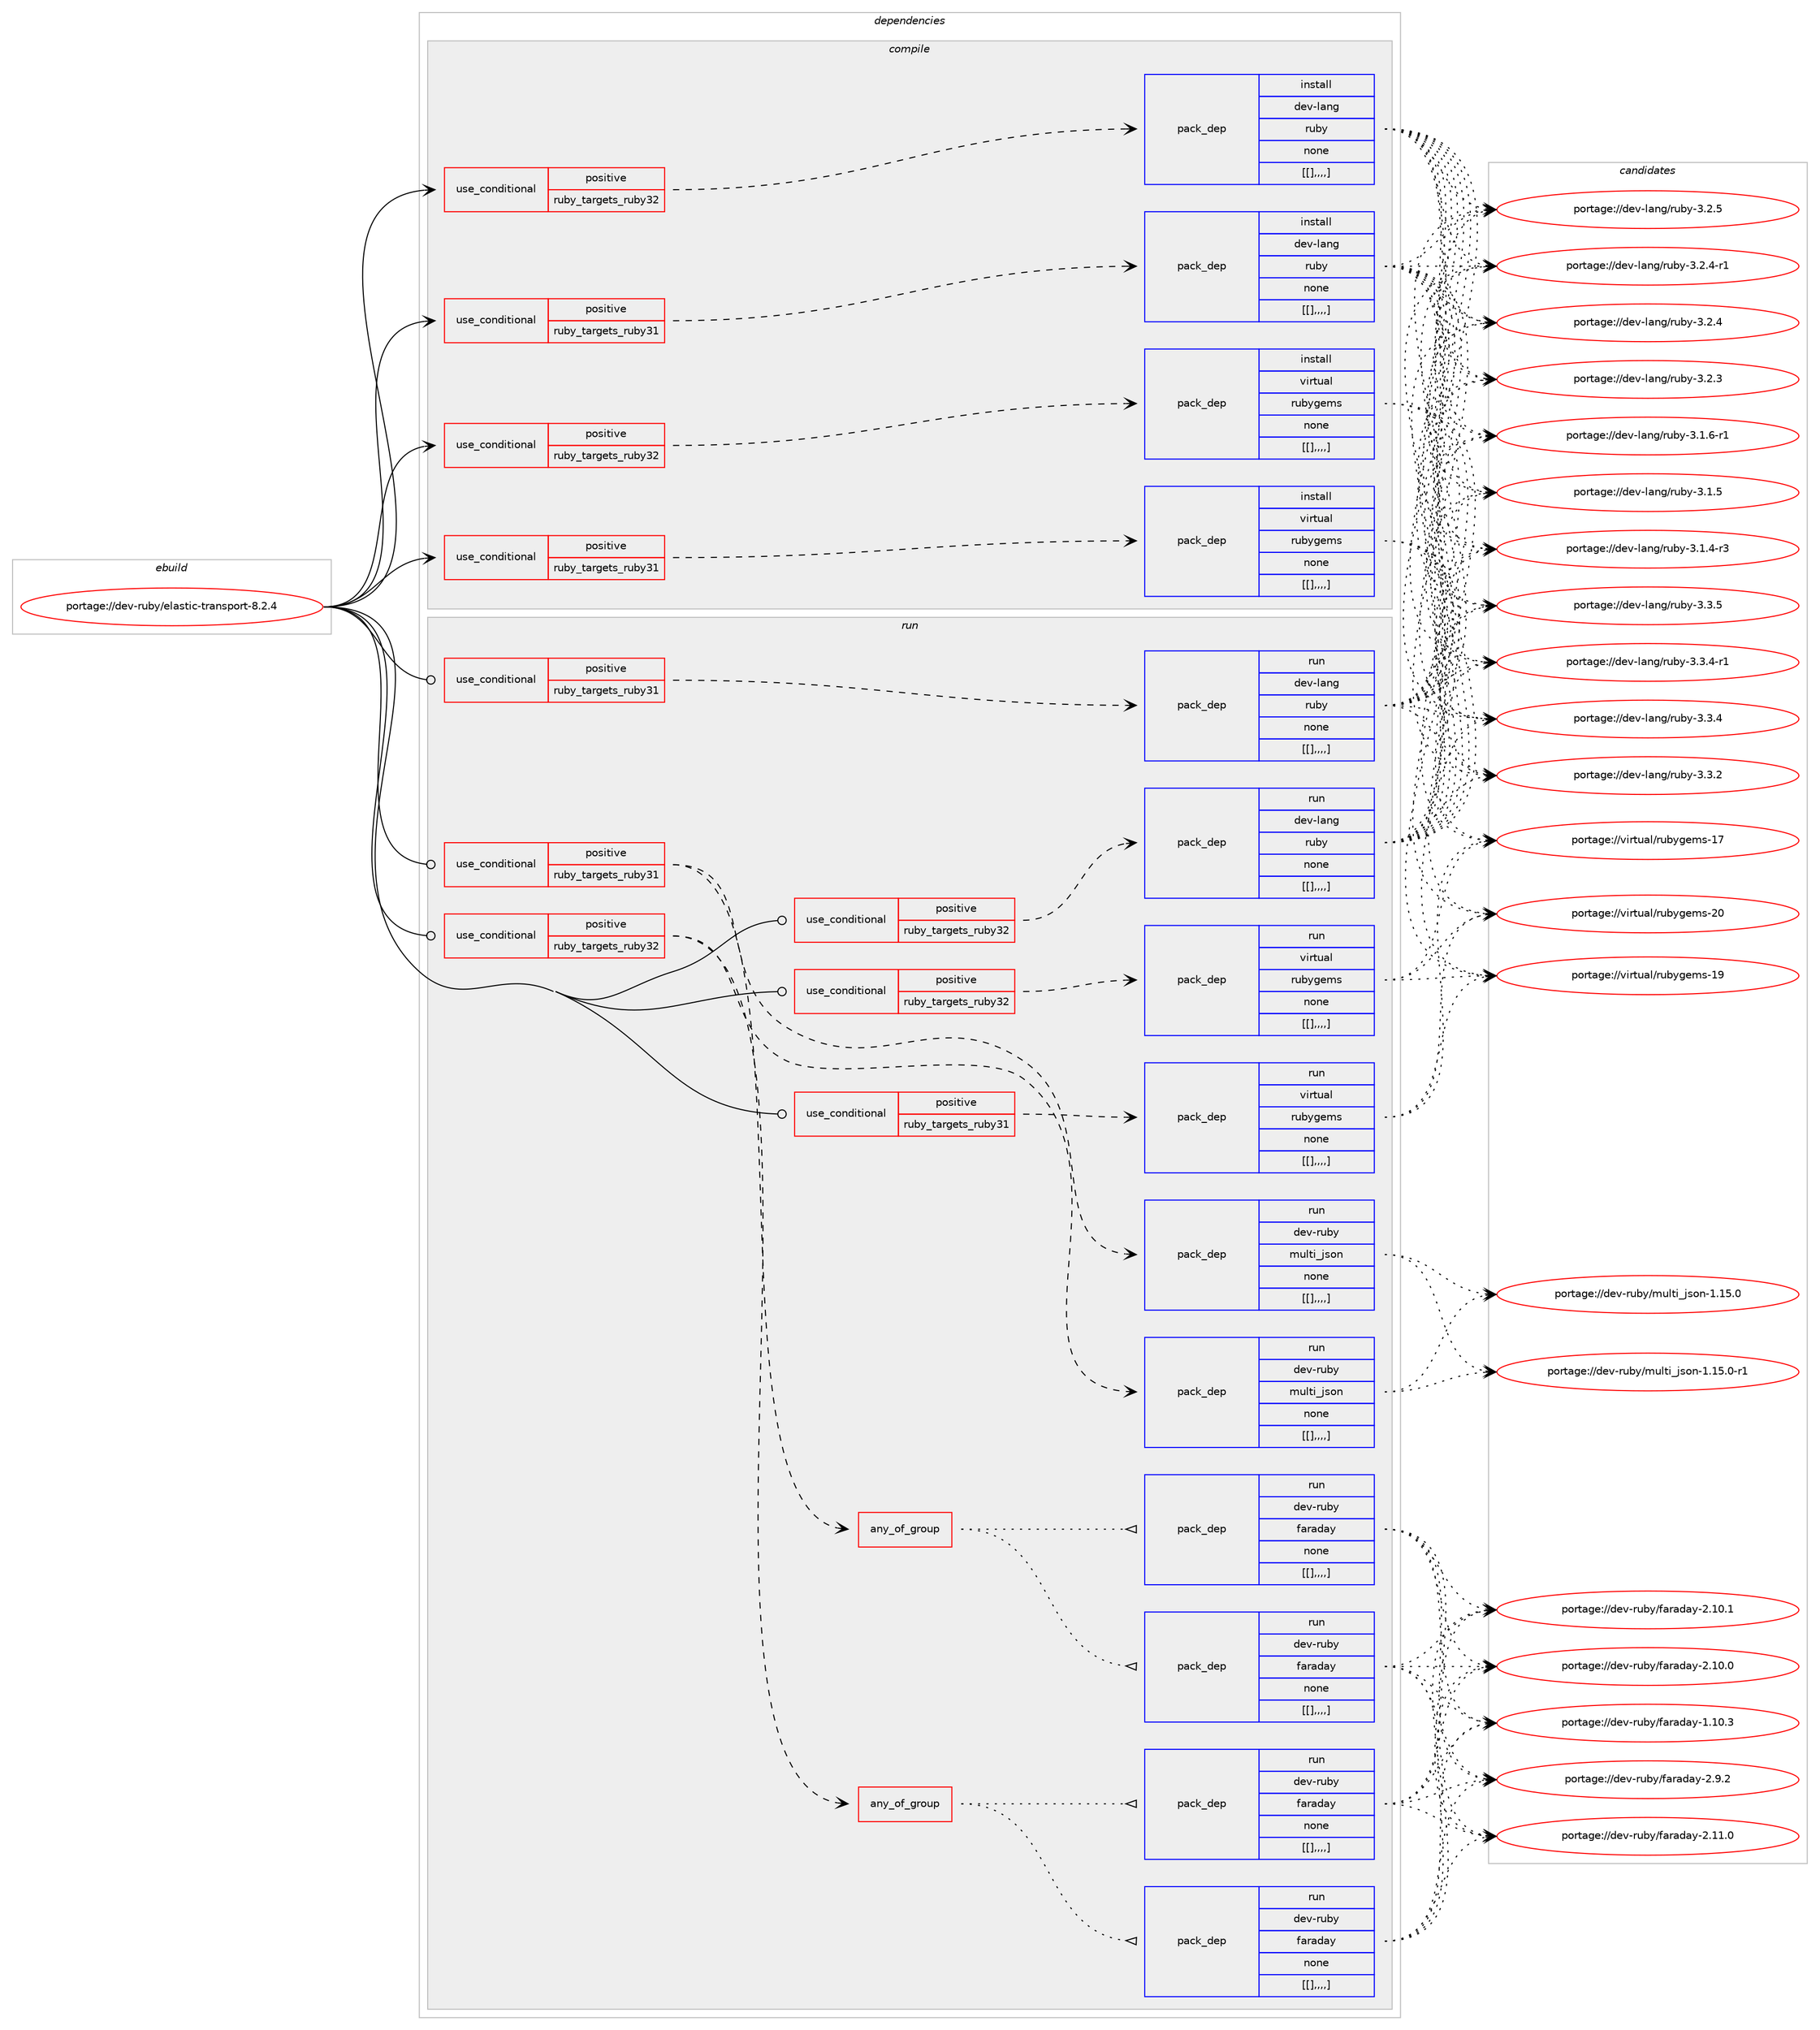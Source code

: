 digraph prolog {

# *************
# Graph options
# *************

newrank=true;
concentrate=true;
compound=true;
graph [rankdir=LR,fontname=Helvetica,fontsize=10,ranksep=1.5];#, ranksep=2.5, nodesep=0.2];
edge  [arrowhead=vee];
node  [fontname=Helvetica,fontsize=10];

# **********
# The ebuild
# **********

subgraph cluster_leftcol {
color=gray;
label=<<i>ebuild</i>>;
id [label="portage://dev-ruby/elastic-transport-8.2.4", color=red, width=4, href="../dev-ruby/elastic-transport-8.2.4.svg"];
}

# ****************
# The dependencies
# ****************

subgraph cluster_midcol {
color=gray;
label=<<i>dependencies</i>>;
subgraph cluster_compile {
fillcolor="#eeeeee";
style=filled;
label=<<i>compile</i>>;
subgraph cond48197 {
dependency184702 [label=<<TABLE BORDER="0" CELLBORDER="1" CELLSPACING="0" CELLPADDING="4"><TR><TD ROWSPAN="3" CELLPADDING="10">use_conditional</TD></TR><TR><TD>positive</TD></TR><TR><TD>ruby_targets_ruby31</TD></TR></TABLE>>, shape=none, color=red];
subgraph pack135206 {
dependency184703 [label=<<TABLE BORDER="0" CELLBORDER="1" CELLSPACING="0" CELLPADDING="4" WIDTH="220"><TR><TD ROWSPAN="6" CELLPADDING="30">pack_dep</TD></TR><TR><TD WIDTH="110">install</TD></TR><TR><TD>dev-lang</TD></TR><TR><TD>ruby</TD></TR><TR><TD>none</TD></TR><TR><TD>[[],,,,]</TD></TR></TABLE>>, shape=none, color=blue];
}
dependency184702:e -> dependency184703:w [weight=20,style="dashed",arrowhead="vee"];
}
id:e -> dependency184702:w [weight=20,style="solid",arrowhead="vee"];
subgraph cond48198 {
dependency184704 [label=<<TABLE BORDER="0" CELLBORDER="1" CELLSPACING="0" CELLPADDING="4"><TR><TD ROWSPAN="3" CELLPADDING="10">use_conditional</TD></TR><TR><TD>positive</TD></TR><TR><TD>ruby_targets_ruby31</TD></TR></TABLE>>, shape=none, color=red];
subgraph pack135207 {
dependency184705 [label=<<TABLE BORDER="0" CELLBORDER="1" CELLSPACING="0" CELLPADDING="4" WIDTH="220"><TR><TD ROWSPAN="6" CELLPADDING="30">pack_dep</TD></TR><TR><TD WIDTH="110">install</TD></TR><TR><TD>virtual</TD></TR><TR><TD>rubygems</TD></TR><TR><TD>none</TD></TR><TR><TD>[[],,,,]</TD></TR></TABLE>>, shape=none, color=blue];
}
dependency184704:e -> dependency184705:w [weight=20,style="dashed",arrowhead="vee"];
}
id:e -> dependency184704:w [weight=20,style="solid",arrowhead="vee"];
subgraph cond48199 {
dependency184706 [label=<<TABLE BORDER="0" CELLBORDER="1" CELLSPACING="0" CELLPADDING="4"><TR><TD ROWSPAN="3" CELLPADDING="10">use_conditional</TD></TR><TR><TD>positive</TD></TR><TR><TD>ruby_targets_ruby32</TD></TR></TABLE>>, shape=none, color=red];
subgraph pack135208 {
dependency184707 [label=<<TABLE BORDER="0" CELLBORDER="1" CELLSPACING="0" CELLPADDING="4" WIDTH="220"><TR><TD ROWSPAN="6" CELLPADDING="30">pack_dep</TD></TR><TR><TD WIDTH="110">install</TD></TR><TR><TD>dev-lang</TD></TR><TR><TD>ruby</TD></TR><TR><TD>none</TD></TR><TR><TD>[[],,,,]</TD></TR></TABLE>>, shape=none, color=blue];
}
dependency184706:e -> dependency184707:w [weight=20,style="dashed",arrowhead="vee"];
}
id:e -> dependency184706:w [weight=20,style="solid",arrowhead="vee"];
subgraph cond48200 {
dependency184708 [label=<<TABLE BORDER="0" CELLBORDER="1" CELLSPACING="0" CELLPADDING="4"><TR><TD ROWSPAN="3" CELLPADDING="10">use_conditional</TD></TR><TR><TD>positive</TD></TR><TR><TD>ruby_targets_ruby32</TD></TR></TABLE>>, shape=none, color=red];
subgraph pack135209 {
dependency184709 [label=<<TABLE BORDER="0" CELLBORDER="1" CELLSPACING="0" CELLPADDING="4" WIDTH="220"><TR><TD ROWSPAN="6" CELLPADDING="30">pack_dep</TD></TR><TR><TD WIDTH="110">install</TD></TR><TR><TD>virtual</TD></TR><TR><TD>rubygems</TD></TR><TR><TD>none</TD></TR><TR><TD>[[],,,,]</TD></TR></TABLE>>, shape=none, color=blue];
}
dependency184708:e -> dependency184709:w [weight=20,style="dashed",arrowhead="vee"];
}
id:e -> dependency184708:w [weight=20,style="solid",arrowhead="vee"];
}
subgraph cluster_compileandrun {
fillcolor="#eeeeee";
style=filled;
label=<<i>compile and run</i>>;
}
subgraph cluster_run {
fillcolor="#eeeeee";
style=filled;
label=<<i>run</i>>;
subgraph cond48201 {
dependency184710 [label=<<TABLE BORDER="0" CELLBORDER="1" CELLSPACING="0" CELLPADDING="4"><TR><TD ROWSPAN="3" CELLPADDING="10">use_conditional</TD></TR><TR><TD>positive</TD></TR><TR><TD>ruby_targets_ruby31</TD></TR></TABLE>>, shape=none, color=red];
subgraph any1149 {
dependency184711 [label=<<TABLE BORDER="0" CELLBORDER="1" CELLSPACING="0" CELLPADDING="4"><TR><TD CELLPADDING="10">any_of_group</TD></TR></TABLE>>, shape=none, color=red];subgraph pack135210 {
dependency184712 [label=<<TABLE BORDER="0" CELLBORDER="1" CELLSPACING="0" CELLPADDING="4" WIDTH="220"><TR><TD ROWSPAN="6" CELLPADDING="30">pack_dep</TD></TR><TR><TD WIDTH="110">run</TD></TR><TR><TD>dev-ruby</TD></TR><TR><TD>faraday</TD></TR><TR><TD>none</TD></TR><TR><TD>[[],,,,]</TD></TR></TABLE>>, shape=none, color=blue];
}
dependency184711:e -> dependency184712:w [weight=20,style="dotted",arrowhead="oinv"];
subgraph pack135211 {
dependency184713 [label=<<TABLE BORDER="0" CELLBORDER="1" CELLSPACING="0" CELLPADDING="4" WIDTH="220"><TR><TD ROWSPAN="6" CELLPADDING="30">pack_dep</TD></TR><TR><TD WIDTH="110">run</TD></TR><TR><TD>dev-ruby</TD></TR><TR><TD>faraday</TD></TR><TR><TD>none</TD></TR><TR><TD>[[],,,,]</TD></TR></TABLE>>, shape=none, color=blue];
}
dependency184711:e -> dependency184713:w [weight=20,style="dotted",arrowhead="oinv"];
}
dependency184710:e -> dependency184711:w [weight=20,style="dashed",arrowhead="vee"];
subgraph pack135212 {
dependency184714 [label=<<TABLE BORDER="0" CELLBORDER="1" CELLSPACING="0" CELLPADDING="4" WIDTH="220"><TR><TD ROWSPAN="6" CELLPADDING="30">pack_dep</TD></TR><TR><TD WIDTH="110">run</TD></TR><TR><TD>dev-ruby</TD></TR><TR><TD>multi_json</TD></TR><TR><TD>none</TD></TR><TR><TD>[[],,,,]</TD></TR></TABLE>>, shape=none, color=blue];
}
dependency184710:e -> dependency184714:w [weight=20,style="dashed",arrowhead="vee"];
}
id:e -> dependency184710:w [weight=20,style="solid",arrowhead="odot"];
subgraph cond48202 {
dependency184715 [label=<<TABLE BORDER="0" CELLBORDER="1" CELLSPACING="0" CELLPADDING="4"><TR><TD ROWSPAN="3" CELLPADDING="10">use_conditional</TD></TR><TR><TD>positive</TD></TR><TR><TD>ruby_targets_ruby31</TD></TR></TABLE>>, shape=none, color=red];
subgraph pack135213 {
dependency184716 [label=<<TABLE BORDER="0" CELLBORDER="1" CELLSPACING="0" CELLPADDING="4" WIDTH="220"><TR><TD ROWSPAN="6" CELLPADDING="30">pack_dep</TD></TR><TR><TD WIDTH="110">run</TD></TR><TR><TD>dev-lang</TD></TR><TR><TD>ruby</TD></TR><TR><TD>none</TD></TR><TR><TD>[[],,,,]</TD></TR></TABLE>>, shape=none, color=blue];
}
dependency184715:e -> dependency184716:w [weight=20,style="dashed",arrowhead="vee"];
}
id:e -> dependency184715:w [weight=20,style="solid",arrowhead="odot"];
subgraph cond48203 {
dependency184717 [label=<<TABLE BORDER="0" CELLBORDER="1" CELLSPACING="0" CELLPADDING="4"><TR><TD ROWSPAN="3" CELLPADDING="10">use_conditional</TD></TR><TR><TD>positive</TD></TR><TR><TD>ruby_targets_ruby31</TD></TR></TABLE>>, shape=none, color=red];
subgraph pack135214 {
dependency184718 [label=<<TABLE BORDER="0" CELLBORDER="1" CELLSPACING="0" CELLPADDING="4" WIDTH="220"><TR><TD ROWSPAN="6" CELLPADDING="30">pack_dep</TD></TR><TR><TD WIDTH="110">run</TD></TR><TR><TD>virtual</TD></TR><TR><TD>rubygems</TD></TR><TR><TD>none</TD></TR><TR><TD>[[],,,,]</TD></TR></TABLE>>, shape=none, color=blue];
}
dependency184717:e -> dependency184718:w [weight=20,style="dashed",arrowhead="vee"];
}
id:e -> dependency184717:w [weight=20,style="solid",arrowhead="odot"];
subgraph cond48204 {
dependency184719 [label=<<TABLE BORDER="0" CELLBORDER="1" CELLSPACING="0" CELLPADDING="4"><TR><TD ROWSPAN="3" CELLPADDING="10">use_conditional</TD></TR><TR><TD>positive</TD></TR><TR><TD>ruby_targets_ruby32</TD></TR></TABLE>>, shape=none, color=red];
subgraph any1150 {
dependency184720 [label=<<TABLE BORDER="0" CELLBORDER="1" CELLSPACING="0" CELLPADDING="4"><TR><TD CELLPADDING="10">any_of_group</TD></TR></TABLE>>, shape=none, color=red];subgraph pack135215 {
dependency184721 [label=<<TABLE BORDER="0" CELLBORDER="1" CELLSPACING="0" CELLPADDING="4" WIDTH="220"><TR><TD ROWSPAN="6" CELLPADDING="30">pack_dep</TD></TR><TR><TD WIDTH="110">run</TD></TR><TR><TD>dev-ruby</TD></TR><TR><TD>faraday</TD></TR><TR><TD>none</TD></TR><TR><TD>[[],,,,]</TD></TR></TABLE>>, shape=none, color=blue];
}
dependency184720:e -> dependency184721:w [weight=20,style="dotted",arrowhead="oinv"];
subgraph pack135216 {
dependency184722 [label=<<TABLE BORDER="0" CELLBORDER="1" CELLSPACING="0" CELLPADDING="4" WIDTH="220"><TR><TD ROWSPAN="6" CELLPADDING="30">pack_dep</TD></TR><TR><TD WIDTH="110">run</TD></TR><TR><TD>dev-ruby</TD></TR><TR><TD>faraday</TD></TR><TR><TD>none</TD></TR><TR><TD>[[],,,,]</TD></TR></TABLE>>, shape=none, color=blue];
}
dependency184720:e -> dependency184722:w [weight=20,style="dotted",arrowhead="oinv"];
}
dependency184719:e -> dependency184720:w [weight=20,style="dashed",arrowhead="vee"];
subgraph pack135217 {
dependency184723 [label=<<TABLE BORDER="0" CELLBORDER="1" CELLSPACING="0" CELLPADDING="4" WIDTH="220"><TR><TD ROWSPAN="6" CELLPADDING="30">pack_dep</TD></TR><TR><TD WIDTH="110">run</TD></TR><TR><TD>dev-ruby</TD></TR><TR><TD>multi_json</TD></TR><TR><TD>none</TD></TR><TR><TD>[[],,,,]</TD></TR></TABLE>>, shape=none, color=blue];
}
dependency184719:e -> dependency184723:w [weight=20,style="dashed",arrowhead="vee"];
}
id:e -> dependency184719:w [weight=20,style="solid",arrowhead="odot"];
subgraph cond48205 {
dependency184724 [label=<<TABLE BORDER="0" CELLBORDER="1" CELLSPACING="0" CELLPADDING="4"><TR><TD ROWSPAN="3" CELLPADDING="10">use_conditional</TD></TR><TR><TD>positive</TD></TR><TR><TD>ruby_targets_ruby32</TD></TR></TABLE>>, shape=none, color=red];
subgraph pack135218 {
dependency184725 [label=<<TABLE BORDER="0" CELLBORDER="1" CELLSPACING="0" CELLPADDING="4" WIDTH="220"><TR><TD ROWSPAN="6" CELLPADDING="30">pack_dep</TD></TR><TR><TD WIDTH="110">run</TD></TR><TR><TD>dev-lang</TD></TR><TR><TD>ruby</TD></TR><TR><TD>none</TD></TR><TR><TD>[[],,,,]</TD></TR></TABLE>>, shape=none, color=blue];
}
dependency184724:e -> dependency184725:w [weight=20,style="dashed",arrowhead="vee"];
}
id:e -> dependency184724:w [weight=20,style="solid",arrowhead="odot"];
subgraph cond48206 {
dependency184726 [label=<<TABLE BORDER="0" CELLBORDER="1" CELLSPACING="0" CELLPADDING="4"><TR><TD ROWSPAN="3" CELLPADDING="10">use_conditional</TD></TR><TR><TD>positive</TD></TR><TR><TD>ruby_targets_ruby32</TD></TR></TABLE>>, shape=none, color=red];
subgraph pack135219 {
dependency184727 [label=<<TABLE BORDER="0" CELLBORDER="1" CELLSPACING="0" CELLPADDING="4" WIDTH="220"><TR><TD ROWSPAN="6" CELLPADDING="30">pack_dep</TD></TR><TR><TD WIDTH="110">run</TD></TR><TR><TD>virtual</TD></TR><TR><TD>rubygems</TD></TR><TR><TD>none</TD></TR><TR><TD>[[],,,,]</TD></TR></TABLE>>, shape=none, color=blue];
}
dependency184726:e -> dependency184727:w [weight=20,style="dashed",arrowhead="vee"];
}
id:e -> dependency184726:w [weight=20,style="solid",arrowhead="odot"];
}
}

# **************
# The candidates
# **************

subgraph cluster_choices {
rank=same;
color=gray;
label=<<i>candidates</i>>;

subgraph choice135206 {
color=black;
nodesep=1;
choice10010111845108971101034711411798121455146514653 [label="portage://dev-lang/ruby-3.3.5", color=red, width=4,href="../dev-lang/ruby-3.3.5.svg"];
choice100101118451089711010347114117981214551465146524511449 [label="portage://dev-lang/ruby-3.3.4-r1", color=red, width=4,href="../dev-lang/ruby-3.3.4-r1.svg"];
choice10010111845108971101034711411798121455146514652 [label="portage://dev-lang/ruby-3.3.4", color=red, width=4,href="../dev-lang/ruby-3.3.4.svg"];
choice10010111845108971101034711411798121455146514650 [label="portage://dev-lang/ruby-3.3.2", color=red, width=4,href="../dev-lang/ruby-3.3.2.svg"];
choice10010111845108971101034711411798121455146504653 [label="portage://dev-lang/ruby-3.2.5", color=red, width=4,href="../dev-lang/ruby-3.2.5.svg"];
choice100101118451089711010347114117981214551465046524511449 [label="portage://dev-lang/ruby-3.2.4-r1", color=red, width=4,href="../dev-lang/ruby-3.2.4-r1.svg"];
choice10010111845108971101034711411798121455146504652 [label="portage://dev-lang/ruby-3.2.4", color=red, width=4,href="../dev-lang/ruby-3.2.4.svg"];
choice10010111845108971101034711411798121455146504651 [label="portage://dev-lang/ruby-3.2.3", color=red, width=4,href="../dev-lang/ruby-3.2.3.svg"];
choice100101118451089711010347114117981214551464946544511449 [label="portage://dev-lang/ruby-3.1.6-r1", color=red, width=4,href="../dev-lang/ruby-3.1.6-r1.svg"];
choice10010111845108971101034711411798121455146494653 [label="portage://dev-lang/ruby-3.1.5", color=red, width=4,href="../dev-lang/ruby-3.1.5.svg"];
choice100101118451089711010347114117981214551464946524511451 [label="portage://dev-lang/ruby-3.1.4-r3", color=red, width=4,href="../dev-lang/ruby-3.1.4-r3.svg"];
dependency184703:e -> choice10010111845108971101034711411798121455146514653:w [style=dotted,weight="100"];
dependency184703:e -> choice100101118451089711010347114117981214551465146524511449:w [style=dotted,weight="100"];
dependency184703:e -> choice10010111845108971101034711411798121455146514652:w [style=dotted,weight="100"];
dependency184703:e -> choice10010111845108971101034711411798121455146514650:w [style=dotted,weight="100"];
dependency184703:e -> choice10010111845108971101034711411798121455146504653:w [style=dotted,weight="100"];
dependency184703:e -> choice100101118451089711010347114117981214551465046524511449:w [style=dotted,weight="100"];
dependency184703:e -> choice10010111845108971101034711411798121455146504652:w [style=dotted,weight="100"];
dependency184703:e -> choice10010111845108971101034711411798121455146504651:w [style=dotted,weight="100"];
dependency184703:e -> choice100101118451089711010347114117981214551464946544511449:w [style=dotted,weight="100"];
dependency184703:e -> choice10010111845108971101034711411798121455146494653:w [style=dotted,weight="100"];
dependency184703:e -> choice100101118451089711010347114117981214551464946524511451:w [style=dotted,weight="100"];
}
subgraph choice135207 {
color=black;
nodesep=1;
choice118105114116117971084711411798121103101109115455048 [label="portage://virtual/rubygems-20", color=red, width=4,href="../virtual/rubygems-20.svg"];
choice118105114116117971084711411798121103101109115454957 [label="portage://virtual/rubygems-19", color=red, width=4,href="../virtual/rubygems-19.svg"];
choice118105114116117971084711411798121103101109115454955 [label="portage://virtual/rubygems-17", color=red, width=4,href="../virtual/rubygems-17.svg"];
dependency184705:e -> choice118105114116117971084711411798121103101109115455048:w [style=dotted,weight="100"];
dependency184705:e -> choice118105114116117971084711411798121103101109115454957:w [style=dotted,weight="100"];
dependency184705:e -> choice118105114116117971084711411798121103101109115454955:w [style=dotted,weight="100"];
}
subgraph choice135208 {
color=black;
nodesep=1;
choice10010111845108971101034711411798121455146514653 [label="portage://dev-lang/ruby-3.3.5", color=red, width=4,href="../dev-lang/ruby-3.3.5.svg"];
choice100101118451089711010347114117981214551465146524511449 [label="portage://dev-lang/ruby-3.3.4-r1", color=red, width=4,href="../dev-lang/ruby-3.3.4-r1.svg"];
choice10010111845108971101034711411798121455146514652 [label="portage://dev-lang/ruby-3.3.4", color=red, width=4,href="../dev-lang/ruby-3.3.4.svg"];
choice10010111845108971101034711411798121455146514650 [label="portage://dev-lang/ruby-3.3.2", color=red, width=4,href="../dev-lang/ruby-3.3.2.svg"];
choice10010111845108971101034711411798121455146504653 [label="portage://dev-lang/ruby-3.2.5", color=red, width=4,href="../dev-lang/ruby-3.2.5.svg"];
choice100101118451089711010347114117981214551465046524511449 [label="portage://dev-lang/ruby-3.2.4-r1", color=red, width=4,href="../dev-lang/ruby-3.2.4-r1.svg"];
choice10010111845108971101034711411798121455146504652 [label="portage://dev-lang/ruby-3.2.4", color=red, width=4,href="../dev-lang/ruby-3.2.4.svg"];
choice10010111845108971101034711411798121455146504651 [label="portage://dev-lang/ruby-3.2.3", color=red, width=4,href="../dev-lang/ruby-3.2.3.svg"];
choice100101118451089711010347114117981214551464946544511449 [label="portage://dev-lang/ruby-3.1.6-r1", color=red, width=4,href="../dev-lang/ruby-3.1.6-r1.svg"];
choice10010111845108971101034711411798121455146494653 [label="portage://dev-lang/ruby-3.1.5", color=red, width=4,href="../dev-lang/ruby-3.1.5.svg"];
choice100101118451089711010347114117981214551464946524511451 [label="portage://dev-lang/ruby-3.1.4-r3", color=red, width=4,href="../dev-lang/ruby-3.1.4-r3.svg"];
dependency184707:e -> choice10010111845108971101034711411798121455146514653:w [style=dotted,weight="100"];
dependency184707:e -> choice100101118451089711010347114117981214551465146524511449:w [style=dotted,weight="100"];
dependency184707:e -> choice10010111845108971101034711411798121455146514652:w [style=dotted,weight="100"];
dependency184707:e -> choice10010111845108971101034711411798121455146514650:w [style=dotted,weight="100"];
dependency184707:e -> choice10010111845108971101034711411798121455146504653:w [style=dotted,weight="100"];
dependency184707:e -> choice100101118451089711010347114117981214551465046524511449:w [style=dotted,weight="100"];
dependency184707:e -> choice10010111845108971101034711411798121455146504652:w [style=dotted,weight="100"];
dependency184707:e -> choice10010111845108971101034711411798121455146504651:w [style=dotted,weight="100"];
dependency184707:e -> choice100101118451089711010347114117981214551464946544511449:w [style=dotted,weight="100"];
dependency184707:e -> choice10010111845108971101034711411798121455146494653:w [style=dotted,weight="100"];
dependency184707:e -> choice100101118451089711010347114117981214551464946524511451:w [style=dotted,weight="100"];
}
subgraph choice135209 {
color=black;
nodesep=1;
choice118105114116117971084711411798121103101109115455048 [label="portage://virtual/rubygems-20", color=red, width=4,href="../virtual/rubygems-20.svg"];
choice118105114116117971084711411798121103101109115454957 [label="portage://virtual/rubygems-19", color=red, width=4,href="../virtual/rubygems-19.svg"];
choice118105114116117971084711411798121103101109115454955 [label="portage://virtual/rubygems-17", color=red, width=4,href="../virtual/rubygems-17.svg"];
dependency184709:e -> choice118105114116117971084711411798121103101109115455048:w [style=dotted,weight="100"];
dependency184709:e -> choice118105114116117971084711411798121103101109115454957:w [style=dotted,weight="100"];
dependency184709:e -> choice118105114116117971084711411798121103101109115454955:w [style=dotted,weight="100"];
}
subgraph choice135210 {
color=black;
nodesep=1;
choice10010111845114117981214710297114971009712145504649494648 [label="portage://dev-ruby/faraday-2.11.0", color=red, width=4,href="../dev-ruby/faraday-2.11.0.svg"];
choice10010111845114117981214710297114971009712145504649484649 [label="portage://dev-ruby/faraday-2.10.1", color=red, width=4,href="../dev-ruby/faraday-2.10.1.svg"];
choice10010111845114117981214710297114971009712145504649484648 [label="portage://dev-ruby/faraday-2.10.0", color=red, width=4,href="../dev-ruby/faraday-2.10.0.svg"];
choice100101118451141179812147102971149710097121455046574650 [label="portage://dev-ruby/faraday-2.9.2", color=red, width=4,href="../dev-ruby/faraday-2.9.2.svg"];
choice10010111845114117981214710297114971009712145494649484651 [label="portage://dev-ruby/faraday-1.10.3", color=red, width=4,href="../dev-ruby/faraday-1.10.3.svg"];
dependency184712:e -> choice10010111845114117981214710297114971009712145504649494648:w [style=dotted,weight="100"];
dependency184712:e -> choice10010111845114117981214710297114971009712145504649484649:w [style=dotted,weight="100"];
dependency184712:e -> choice10010111845114117981214710297114971009712145504649484648:w [style=dotted,weight="100"];
dependency184712:e -> choice100101118451141179812147102971149710097121455046574650:w [style=dotted,weight="100"];
dependency184712:e -> choice10010111845114117981214710297114971009712145494649484651:w [style=dotted,weight="100"];
}
subgraph choice135211 {
color=black;
nodesep=1;
choice10010111845114117981214710297114971009712145504649494648 [label="portage://dev-ruby/faraday-2.11.0", color=red, width=4,href="../dev-ruby/faraday-2.11.0.svg"];
choice10010111845114117981214710297114971009712145504649484649 [label="portage://dev-ruby/faraday-2.10.1", color=red, width=4,href="../dev-ruby/faraday-2.10.1.svg"];
choice10010111845114117981214710297114971009712145504649484648 [label="portage://dev-ruby/faraday-2.10.0", color=red, width=4,href="../dev-ruby/faraday-2.10.0.svg"];
choice100101118451141179812147102971149710097121455046574650 [label="portage://dev-ruby/faraday-2.9.2", color=red, width=4,href="../dev-ruby/faraday-2.9.2.svg"];
choice10010111845114117981214710297114971009712145494649484651 [label="portage://dev-ruby/faraday-1.10.3", color=red, width=4,href="../dev-ruby/faraday-1.10.3.svg"];
dependency184713:e -> choice10010111845114117981214710297114971009712145504649494648:w [style=dotted,weight="100"];
dependency184713:e -> choice10010111845114117981214710297114971009712145504649484649:w [style=dotted,weight="100"];
dependency184713:e -> choice10010111845114117981214710297114971009712145504649484648:w [style=dotted,weight="100"];
dependency184713:e -> choice100101118451141179812147102971149710097121455046574650:w [style=dotted,weight="100"];
dependency184713:e -> choice10010111845114117981214710297114971009712145494649484651:w [style=dotted,weight="100"];
}
subgraph choice135212 {
color=black;
nodesep=1;
choice10010111845114117981214710911710811610595106115111110454946495346484511449 [label="portage://dev-ruby/multi_json-1.15.0-r1", color=red, width=4,href="../dev-ruby/multi_json-1.15.0-r1.svg"];
choice1001011184511411798121471091171081161059510611511111045494649534648 [label="portage://dev-ruby/multi_json-1.15.0", color=red, width=4,href="../dev-ruby/multi_json-1.15.0.svg"];
dependency184714:e -> choice10010111845114117981214710911710811610595106115111110454946495346484511449:w [style=dotted,weight="100"];
dependency184714:e -> choice1001011184511411798121471091171081161059510611511111045494649534648:w [style=dotted,weight="100"];
}
subgraph choice135213 {
color=black;
nodesep=1;
choice10010111845108971101034711411798121455146514653 [label="portage://dev-lang/ruby-3.3.5", color=red, width=4,href="../dev-lang/ruby-3.3.5.svg"];
choice100101118451089711010347114117981214551465146524511449 [label="portage://dev-lang/ruby-3.3.4-r1", color=red, width=4,href="../dev-lang/ruby-3.3.4-r1.svg"];
choice10010111845108971101034711411798121455146514652 [label="portage://dev-lang/ruby-3.3.4", color=red, width=4,href="../dev-lang/ruby-3.3.4.svg"];
choice10010111845108971101034711411798121455146514650 [label="portage://dev-lang/ruby-3.3.2", color=red, width=4,href="../dev-lang/ruby-3.3.2.svg"];
choice10010111845108971101034711411798121455146504653 [label="portage://dev-lang/ruby-3.2.5", color=red, width=4,href="../dev-lang/ruby-3.2.5.svg"];
choice100101118451089711010347114117981214551465046524511449 [label="portage://dev-lang/ruby-3.2.4-r1", color=red, width=4,href="../dev-lang/ruby-3.2.4-r1.svg"];
choice10010111845108971101034711411798121455146504652 [label="portage://dev-lang/ruby-3.2.4", color=red, width=4,href="../dev-lang/ruby-3.2.4.svg"];
choice10010111845108971101034711411798121455146504651 [label="portage://dev-lang/ruby-3.2.3", color=red, width=4,href="../dev-lang/ruby-3.2.3.svg"];
choice100101118451089711010347114117981214551464946544511449 [label="portage://dev-lang/ruby-3.1.6-r1", color=red, width=4,href="../dev-lang/ruby-3.1.6-r1.svg"];
choice10010111845108971101034711411798121455146494653 [label="portage://dev-lang/ruby-3.1.5", color=red, width=4,href="../dev-lang/ruby-3.1.5.svg"];
choice100101118451089711010347114117981214551464946524511451 [label="portage://dev-lang/ruby-3.1.4-r3", color=red, width=4,href="../dev-lang/ruby-3.1.4-r3.svg"];
dependency184716:e -> choice10010111845108971101034711411798121455146514653:w [style=dotted,weight="100"];
dependency184716:e -> choice100101118451089711010347114117981214551465146524511449:w [style=dotted,weight="100"];
dependency184716:e -> choice10010111845108971101034711411798121455146514652:w [style=dotted,weight="100"];
dependency184716:e -> choice10010111845108971101034711411798121455146514650:w [style=dotted,weight="100"];
dependency184716:e -> choice10010111845108971101034711411798121455146504653:w [style=dotted,weight="100"];
dependency184716:e -> choice100101118451089711010347114117981214551465046524511449:w [style=dotted,weight="100"];
dependency184716:e -> choice10010111845108971101034711411798121455146504652:w [style=dotted,weight="100"];
dependency184716:e -> choice10010111845108971101034711411798121455146504651:w [style=dotted,weight="100"];
dependency184716:e -> choice100101118451089711010347114117981214551464946544511449:w [style=dotted,weight="100"];
dependency184716:e -> choice10010111845108971101034711411798121455146494653:w [style=dotted,weight="100"];
dependency184716:e -> choice100101118451089711010347114117981214551464946524511451:w [style=dotted,weight="100"];
}
subgraph choice135214 {
color=black;
nodesep=1;
choice118105114116117971084711411798121103101109115455048 [label="portage://virtual/rubygems-20", color=red, width=4,href="../virtual/rubygems-20.svg"];
choice118105114116117971084711411798121103101109115454957 [label="portage://virtual/rubygems-19", color=red, width=4,href="../virtual/rubygems-19.svg"];
choice118105114116117971084711411798121103101109115454955 [label="portage://virtual/rubygems-17", color=red, width=4,href="../virtual/rubygems-17.svg"];
dependency184718:e -> choice118105114116117971084711411798121103101109115455048:w [style=dotted,weight="100"];
dependency184718:e -> choice118105114116117971084711411798121103101109115454957:w [style=dotted,weight="100"];
dependency184718:e -> choice118105114116117971084711411798121103101109115454955:w [style=dotted,weight="100"];
}
subgraph choice135215 {
color=black;
nodesep=1;
choice10010111845114117981214710297114971009712145504649494648 [label="portage://dev-ruby/faraday-2.11.0", color=red, width=4,href="../dev-ruby/faraday-2.11.0.svg"];
choice10010111845114117981214710297114971009712145504649484649 [label="portage://dev-ruby/faraday-2.10.1", color=red, width=4,href="../dev-ruby/faraday-2.10.1.svg"];
choice10010111845114117981214710297114971009712145504649484648 [label="portage://dev-ruby/faraday-2.10.0", color=red, width=4,href="../dev-ruby/faraday-2.10.0.svg"];
choice100101118451141179812147102971149710097121455046574650 [label="portage://dev-ruby/faraday-2.9.2", color=red, width=4,href="../dev-ruby/faraday-2.9.2.svg"];
choice10010111845114117981214710297114971009712145494649484651 [label="portage://dev-ruby/faraday-1.10.3", color=red, width=4,href="../dev-ruby/faraday-1.10.3.svg"];
dependency184721:e -> choice10010111845114117981214710297114971009712145504649494648:w [style=dotted,weight="100"];
dependency184721:e -> choice10010111845114117981214710297114971009712145504649484649:w [style=dotted,weight="100"];
dependency184721:e -> choice10010111845114117981214710297114971009712145504649484648:w [style=dotted,weight="100"];
dependency184721:e -> choice100101118451141179812147102971149710097121455046574650:w [style=dotted,weight="100"];
dependency184721:e -> choice10010111845114117981214710297114971009712145494649484651:w [style=dotted,weight="100"];
}
subgraph choice135216 {
color=black;
nodesep=1;
choice10010111845114117981214710297114971009712145504649494648 [label="portage://dev-ruby/faraday-2.11.0", color=red, width=4,href="../dev-ruby/faraday-2.11.0.svg"];
choice10010111845114117981214710297114971009712145504649484649 [label="portage://dev-ruby/faraday-2.10.1", color=red, width=4,href="../dev-ruby/faraday-2.10.1.svg"];
choice10010111845114117981214710297114971009712145504649484648 [label="portage://dev-ruby/faraday-2.10.0", color=red, width=4,href="../dev-ruby/faraday-2.10.0.svg"];
choice100101118451141179812147102971149710097121455046574650 [label="portage://dev-ruby/faraday-2.9.2", color=red, width=4,href="../dev-ruby/faraday-2.9.2.svg"];
choice10010111845114117981214710297114971009712145494649484651 [label="portage://dev-ruby/faraday-1.10.3", color=red, width=4,href="../dev-ruby/faraday-1.10.3.svg"];
dependency184722:e -> choice10010111845114117981214710297114971009712145504649494648:w [style=dotted,weight="100"];
dependency184722:e -> choice10010111845114117981214710297114971009712145504649484649:w [style=dotted,weight="100"];
dependency184722:e -> choice10010111845114117981214710297114971009712145504649484648:w [style=dotted,weight="100"];
dependency184722:e -> choice100101118451141179812147102971149710097121455046574650:w [style=dotted,weight="100"];
dependency184722:e -> choice10010111845114117981214710297114971009712145494649484651:w [style=dotted,weight="100"];
}
subgraph choice135217 {
color=black;
nodesep=1;
choice10010111845114117981214710911710811610595106115111110454946495346484511449 [label="portage://dev-ruby/multi_json-1.15.0-r1", color=red, width=4,href="../dev-ruby/multi_json-1.15.0-r1.svg"];
choice1001011184511411798121471091171081161059510611511111045494649534648 [label="portage://dev-ruby/multi_json-1.15.0", color=red, width=4,href="../dev-ruby/multi_json-1.15.0.svg"];
dependency184723:e -> choice10010111845114117981214710911710811610595106115111110454946495346484511449:w [style=dotted,weight="100"];
dependency184723:e -> choice1001011184511411798121471091171081161059510611511111045494649534648:w [style=dotted,weight="100"];
}
subgraph choice135218 {
color=black;
nodesep=1;
choice10010111845108971101034711411798121455146514653 [label="portage://dev-lang/ruby-3.3.5", color=red, width=4,href="../dev-lang/ruby-3.3.5.svg"];
choice100101118451089711010347114117981214551465146524511449 [label="portage://dev-lang/ruby-3.3.4-r1", color=red, width=4,href="../dev-lang/ruby-3.3.4-r1.svg"];
choice10010111845108971101034711411798121455146514652 [label="portage://dev-lang/ruby-3.3.4", color=red, width=4,href="../dev-lang/ruby-3.3.4.svg"];
choice10010111845108971101034711411798121455146514650 [label="portage://dev-lang/ruby-3.3.2", color=red, width=4,href="../dev-lang/ruby-3.3.2.svg"];
choice10010111845108971101034711411798121455146504653 [label="portage://dev-lang/ruby-3.2.5", color=red, width=4,href="../dev-lang/ruby-3.2.5.svg"];
choice100101118451089711010347114117981214551465046524511449 [label="portage://dev-lang/ruby-3.2.4-r1", color=red, width=4,href="../dev-lang/ruby-3.2.4-r1.svg"];
choice10010111845108971101034711411798121455146504652 [label="portage://dev-lang/ruby-3.2.4", color=red, width=4,href="../dev-lang/ruby-3.2.4.svg"];
choice10010111845108971101034711411798121455146504651 [label="portage://dev-lang/ruby-3.2.3", color=red, width=4,href="../dev-lang/ruby-3.2.3.svg"];
choice100101118451089711010347114117981214551464946544511449 [label="portage://dev-lang/ruby-3.1.6-r1", color=red, width=4,href="../dev-lang/ruby-3.1.6-r1.svg"];
choice10010111845108971101034711411798121455146494653 [label="portage://dev-lang/ruby-3.1.5", color=red, width=4,href="../dev-lang/ruby-3.1.5.svg"];
choice100101118451089711010347114117981214551464946524511451 [label="portage://dev-lang/ruby-3.1.4-r3", color=red, width=4,href="../dev-lang/ruby-3.1.4-r3.svg"];
dependency184725:e -> choice10010111845108971101034711411798121455146514653:w [style=dotted,weight="100"];
dependency184725:e -> choice100101118451089711010347114117981214551465146524511449:w [style=dotted,weight="100"];
dependency184725:e -> choice10010111845108971101034711411798121455146514652:w [style=dotted,weight="100"];
dependency184725:e -> choice10010111845108971101034711411798121455146514650:w [style=dotted,weight="100"];
dependency184725:e -> choice10010111845108971101034711411798121455146504653:w [style=dotted,weight="100"];
dependency184725:e -> choice100101118451089711010347114117981214551465046524511449:w [style=dotted,weight="100"];
dependency184725:e -> choice10010111845108971101034711411798121455146504652:w [style=dotted,weight="100"];
dependency184725:e -> choice10010111845108971101034711411798121455146504651:w [style=dotted,weight="100"];
dependency184725:e -> choice100101118451089711010347114117981214551464946544511449:w [style=dotted,weight="100"];
dependency184725:e -> choice10010111845108971101034711411798121455146494653:w [style=dotted,weight="100"];
dependency184725:e -> choice100101118451089711010347114117981214551464946524511451:w [style=dotted,weight="100"];
}
subgraph choice135219 {
color=black;
nodesep=1;
choice118105114116117971084711411798121103101109115455048 [label="portage://virtual/rubygems-20", color=red, width=4,href="../virtual/rubygems-20.svg"];
choice118105114116117971084711411798121103101109115454957 [label="portage://virtual/rubygems-19", color=red, width=4,href="../virtual/rubygems-19.svg"];
choice118105114116117971084711411798121103101109115454955 [label="portage://virtual/rubygems-17", color=red, width=4,href="../virtual/rubygems-17.svg"];
dependency184727:e -> choice118105114116117971084711411798121103101109115455048:w [style=dotted,weight="100"];
dependency184727:e -> choice118105114116117971084711411798121103101109115454957:w [style=dotted,weight="100"];
dependency184727:e -> choice118105114116117971084711411798121103101109115454955:w [style=dotted,weight="100"];
}
}

}
